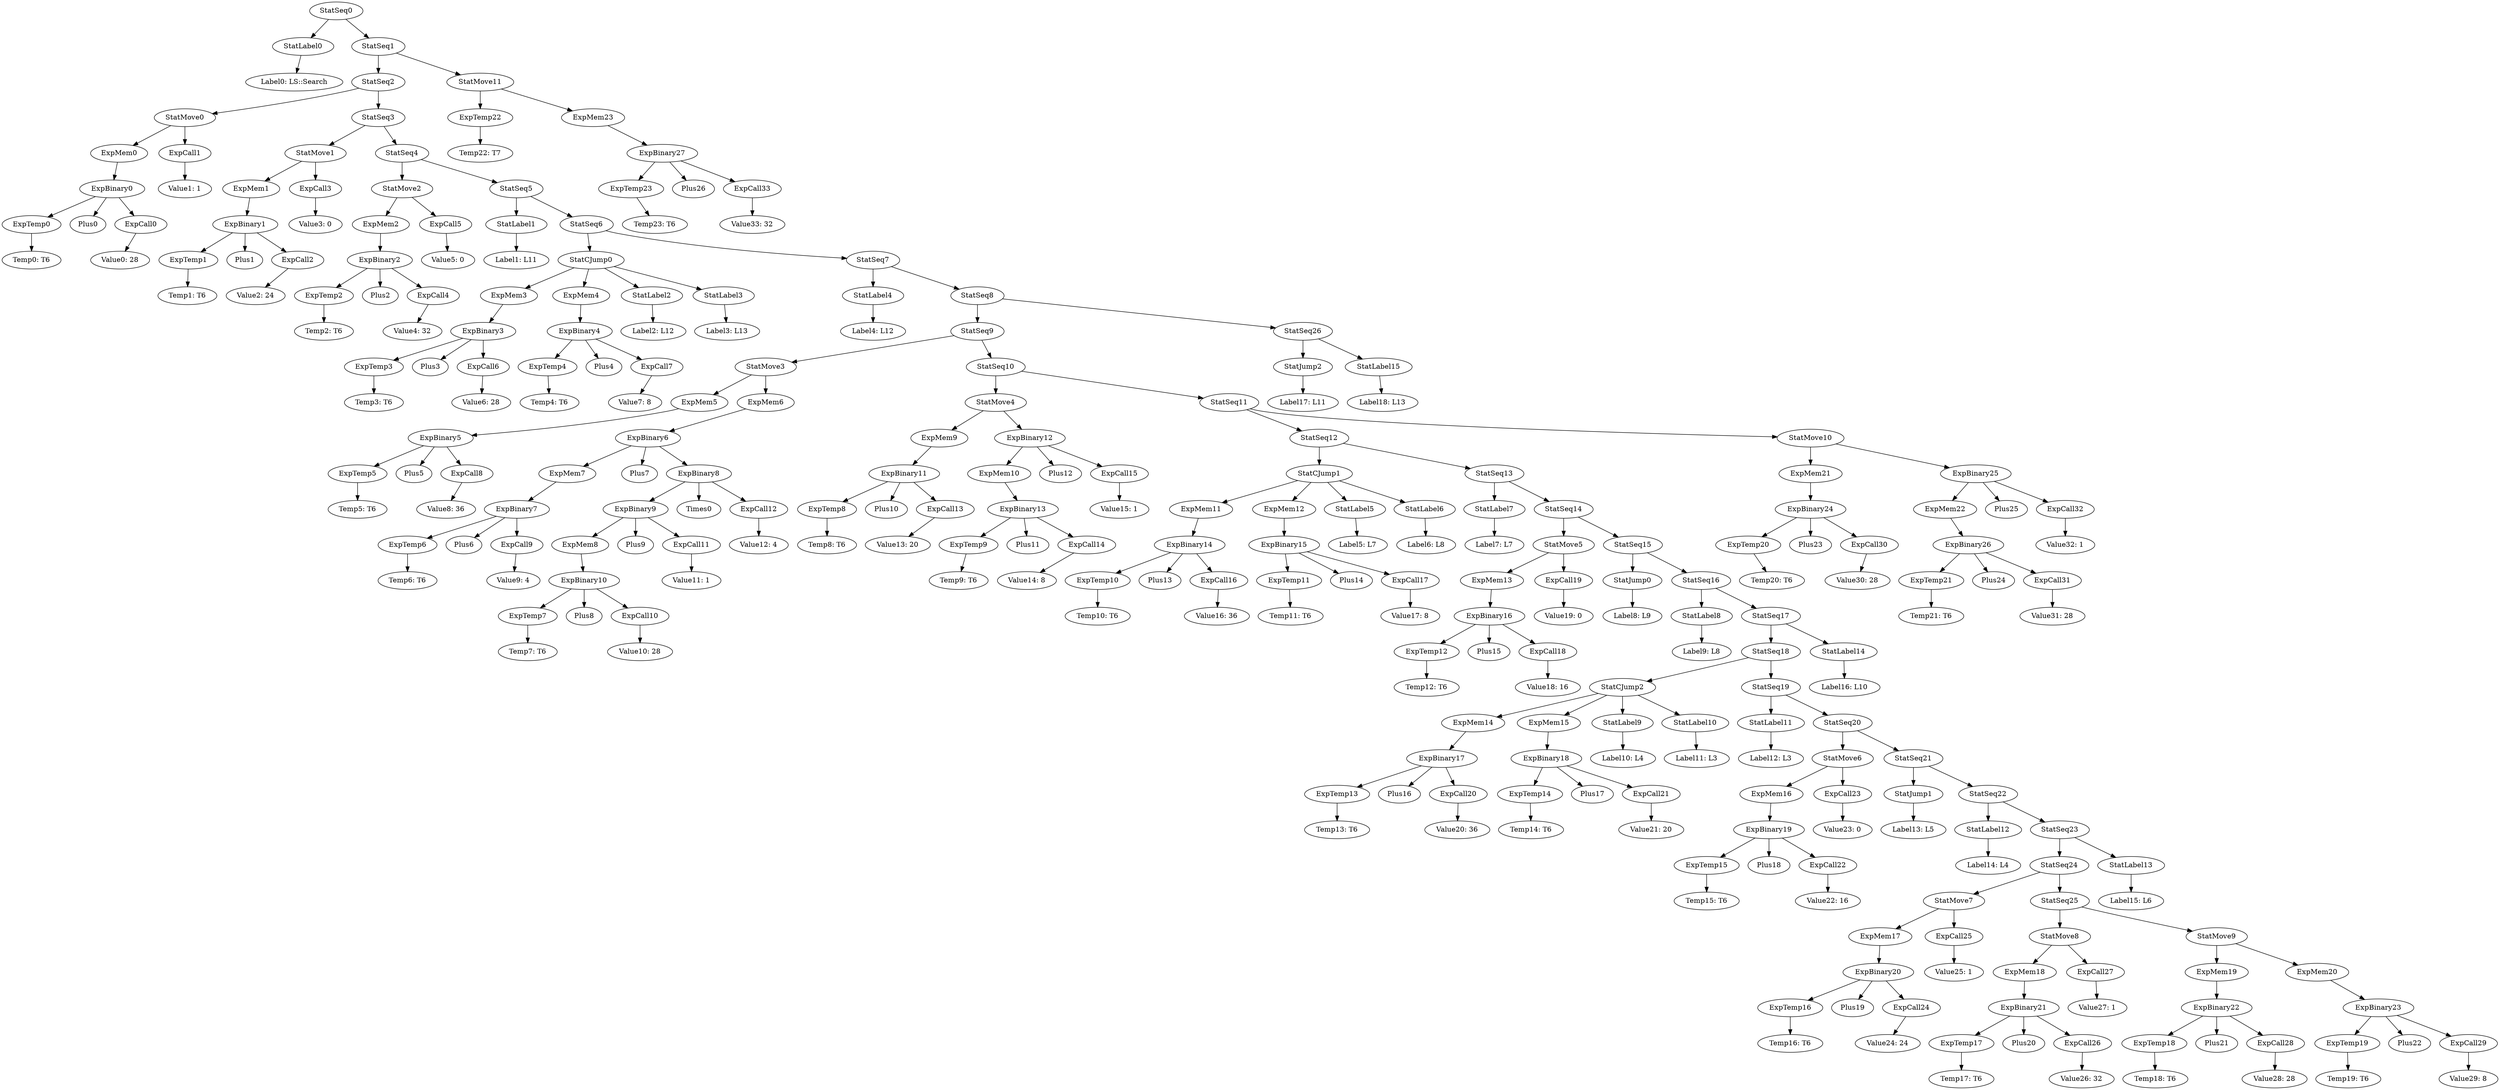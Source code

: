 digraph {
	ordering = out;
	ExpMem23 -> ExpBinary27;
	ExpCall33 -> "Value33: 32";
	ExpBinary27 -> ExpTemp23;
	ExpBinary27 -> Plus26;
	ExpBinary27 -> ExpCall33;
	ExpTemp22 -> "Temp22: T7";
	StatLabel15 -> "Label18: L13";
	StatSeq8 -> StatSeq9;
	StatSeq8 -> StatSeq26;
	ExpCall32 -> "Value32: 1";
	ExpBinary25 -> ExpMem22;
	ExpBinary25 -> Plus25;
	ExpBinary25 -> ExpCall32;
	ExpMem22 -> ExpBinary26;
	ExpCall31 -> "Value31: 28";
	ExpBinary26 -> ExpTemp21;
	ExpBinary26 -> Plus24;
	ExpBinary26 -> ExpCall31;
	ExpTemp21 -> "Temp21: T6";
	StatMove10 -> ExpMem21;
	StatMove10 -> ExpBinary25;
	ExpCall30 -> "Value30: 28";
	ExpBinary24 -> ExpTemp20;
	ExpBinary24 -> Plus23;
	ExpBinary24 -> ExpCall30;
	ExpTemp20 -> "Temp20: T6";
	StatLabel14 -> "Label16: L10";
	StatLabel13 -> "Label15: L6";
	ExpMem20 -> ExpBinary23;
	StatMove9 -> ExpMem19;
	StatMove9 -> ExpMem20;
	ExpCall28 -> "Value28: 28";
	StatSeq25 -> StatMove8;
	StatSeq25 -> StatMove9;
	ExpMem18 -> ExpBinary21;
	StatSeq24 -> StatMove7;
	StatSeq24 -> StatSeq25;
	StatMove7 -> ExpMem17;
	StatMove7 -> ExpCall25;
	ExpMem17 -> ExpBinary20;
	ExpCall24 -> "Value24: 24";
	ExpBinary20 -> ExpTemp16;
	ExpBinary20 -> Plus19;
	ExpBinary20 -> ExpCall24;
	StatSeq22 -> StatLabel12;
	StatSeq22 -> StatSeq23;
	StatLabel12 -> "Label14: L4";
	StatSeq21 -> StatJump1;
	StatSeq21 -> StatSeq22;
	StatSeq11 -> StatSeq12;
	StatSeq11 -> StatMove10;
	StatSeq20 -> StatMove6;
	StatSeq20 -> StatSeq21;
	ExpCall23 -> "Value23: 0";
	StatSeq26 -> StatJump2;
	StatSeq26 -> StatLabel15;
	ExpMem19 -> ExpBinary22;
	StatMove6 -> ExpMem16;
	StatMove6 -> ExpCall23;
	ExpBinary19 -> ExpTemp15;
	ExpBinary19 -> Plus18;
	ExpBinary19 -> ExpCall22;
	ExpTemp15 -> "Temp15: T6";
	StatSeq19 -> StatLabel11;
	StatSeq19 -> StatSeq20;
	StatSeq18 -> StatCJump2;
	StatSeq18 -> StatSeq19;
	StatJump2 -> "Label17: L11";
	StatLabel10 -> "Label11: L3";
	StatLabel9 -> "Label10: L4";
	ExpCall21 -> "Value21: 20";
	ExpBinary18 -> ExpTemp14;
	ExpBinary18 -> Plus17;
	ExpBinary18 -> ExpCall21;
	ExpTemp14 -> "Temp14: T6";
	ExpTemp16 -> "Temp16: T6";
	StatCJump2 -> ExpMem14;
	StatCJump2 -> ExpMem15;
	StatCJump2 -> StatLabel9;
	StatCJump2 -> StatLabel10;
	ExpMem14 -> ExpBinary17;
	ExpCall20 -> "Value20: 36";
	ExpTemp13 -> "Temp13: T6";
	ExpTemp6 -> "Temp6: T6";
	ExpBinary5 -> ExpTemp5;
	ExpBinary5 -> Plus5;
	ExpBinary5 -> ExpCall8;
	StatMove3 -> ExpMem5;
	StatMove3 -> ExpMem6;
	ExpMem3 -> ExpBinary3;
	StatMove8 -> ExpMem18;
	StatMove8 -> ExpCall27;
	StatLabel7 -> "Label7: L7";
	StatSeq6 -> StatCJump0;
	StatSeq6 -> StatSeq7;
	StatLabel8 -> "Label9: L8";
	ExpTemp3 -> "Temp3: T6";
	ExpCall27 -> "Value27: 1";
	StatSeq2 -> StatMove0;
	StatSeq2 -> StatSeq3;
	ExpMem0 -> ExpBinary0;
	ExpCall18 -> "Value18: 16";
	ExpCall8 -> "Value8: 36";
	ExpBinary1 -> ExpTemp1;
	ExpBinary1 -> Plus1;
	ExpBinary1 -> ExpCall2;
	ExpBinary2 -> ExpTemp2;
	ExpBinary2 -> Plus2;
	ExpBinary2 -> ExpCall4;
	StatSeq17 -> StatSeq18;
	StatSeq17 -> StatLabel14;
	ExpTemp19 -> "Temp19: T6";
	ExpBinary22 -> ExpTemp18;
	ExpBinary22 -> Plus21;
	ExpBinary22 -> ExpCall28;
	StatLabel0 -> "Label0: LS::Search";
	ExpMem5 -> ExpBinary5;
	ExpBinary12 -> ExpMem10;
	ExpBinary12 -> Plus12;
	ExpBinary12 -> ExpCall15;
	ExpMem15 -> ExpBinary18;
	ExpTemp8 -> "Temp8: T6";
	ExpCall13 -> "Value13: 20";
	ExpBinary17 -> ExpTemp13;
	ExpBinary17 -> Plus16;
	ExpBinary17 -> ExpCall20;
	ExpTemp5 -> "Temp5: T6";
	ExpTemp4 -> "Temp4: T6";
	StatLabel5 -> "Label5: L7";
	ExpBinary4 -> ExpTemp4;
	ExpBinary4 -> Plus4;
	ExpBinary4 -> ExpCall7;
	ExpTemp1 -> "Temp1: T6";
	ExpMem21 -> ExpBinary24;
	StatSeq0 -> StatLabel0;
	StatSeq0 -> StatSeq1;
	ExpTemp11 -> "Temp11: T6";
	ExpTemp0 -> "Temp0: T6";
	ExpTemp7 -> "Temp7: T6";
	StatLabel1 -> "Label1: L11";
	StatJump1 -> "Label13: L5";
	StatSeq4 -> StatMove2;
	StatSeq4 -> StatSeq5;
	ExpCall0 -> "Value0: 28";
	StatSeq9 -> StatMove3;
	StatSeq9 -> StatSeq10;
	StatSeq1 -> StatSeq2;
	StatSeq1 -> StatMove11;
	ExpMem2 -> ExpBinary2;
	ExpCall1 -> "Value1: 1";
	StatJump0 -> "Label8: L9";
	StatMove0 -> ExpMem0;
	StatMove0 -> ExpCall1;
	StatSeq3 -> StatMove1;
	StatSeq3 -> StatSeq4;
	StatLabel3 -> "Label3: L13";
	ExpBinary3 -> ExpTemp3;
	ExpBinary3 -> Plus3;
	ExpBinary3 -> ExpCall6;
	ExpMem7 -> ExpBinary7;
	StatSeq15 -> StatJump0;
	StatSeq15 -> StatSeq16;
	ExpBinary11 -> ExpTemp8;
	ExpBinary11 -> Plus10;
	ExpBinary11 -> ExpCall13;
	ExpMem4 -> ExpBinary4;
	ExpBinary0 -> ExpTemp0;
	ExpBinary0 -> Plus0;
	ExpBinary0 -> ExpCall0;
	ExpMem1 -> ExpBinary1;
	StatCJump0 -> ExpMem3;
	StatCJump0 -> ExpMem4;
	StatCJump0 -> StatLabel2;
	StatCJump0 -> StatLabel3;
	StatMove1 -> ExpMem1;
	StatMove1 -> ExpCall3;
	ExpTemp23 -> "Temp23: T6";
	ExpTemp17 -> "Temp17: T6";
	ExpMem9 -> ExpBinary11;
	StatSeq13 -> StatLabel7;
	StatSeq13 -> StatSeq14;
	ExpMem13 -> ExpBinary16;
	StatLabel11 -> "Label12: L3";
	ExpTemp2 -> "Temp2: T6";
	ExpBinary21 -> ExpTemp17;
	ExpBinary21 -> Plus20;
	ExpBinary21 -> ExpCall26;
	ExpCall5 -> "Value5: 0";
	ExpCall9 -> "Value9: 4";
	ExpMem16 -> ExpBinary19;
	ExpBinary6 -> ExpMem7;
	ExpBinary6 -> Plus7;
	ExpBinary6 -> ExpBinary8;
	ExpBinary10 -> ExpTemp7;
	ExpBinary10 -> Plus8;
	ExpBinary10 -> ExpCall10;
	ExpCall10 -> "Value10: 28";
	ExpMem8 -> ExpBinary10;
	ExpBinary7 -> ExpTemp6;
	ExpBinary7 -> Plus6;
	ExpBinary7 -> ExpCall9;
	ExpBinary9 -> ExpMem8;
	ExpBinary9 -> Plus9;
	ExpBinary9 -> ExpCall11;
	ExpCall4 -> "Value4: 32";
	ExpTemp9 -> "Temp9: T6";
	ExpCall11 -> "Value11: 1";
	ExpMem12 -> ExpBinary15;
	ExpBinary8 -> ExpBinary9;
	ExpBinary8 -> Times0;
	ExpBinary8 -> ExpCall12;
	ExpBinary23 -> ExpTemp19;
	ExpBinary23 -> Plus22;
	ExpBinary23 -> ExpCall29;
	StatMove2 -> ExpMem2;
	StatMove2 -> ExpCall5;
	ExpBinary13 -> ExpTemp9;
	ExpBinary13 -> Plus11;
	ExpBinary13 -> ExpCall14;
	ExpCall29 -> "Value29: 8";
	ExpMem6 -> ExpBinary6;
	ExpTemp18 -> "Temp18: T6";
	ExpCall25 -> "Value25: 1";
	ExpCall14 -> "Value14: 8";
	ExpCall26 -> "Value26: 32";
	ExpBinary16 -> ExpTemp12;
	ExpBinary16 -> Plus15;
	ExpBinary16 -> ExpCall18;
	ExpCall15 -> "Value15: 1";
	StatSeq10 -> StatMove4;
	StatSeq10 -> StatSeq11;
	StatSeq14 -> StatMove5;
	StatSeq14 -> StatSeq15;
	ExpCall6 -> "Value6: 28";
	ExpMem10 -> ExpBinary13;
	ExpTemp10 -> "Temp10: T6";
	StatSeq5 -> StatLabel1;
	StatSeq5 -> StatSeq6;
	ExpBinary14 -> ExpTemp10;
	ExpBinary14 -> Plus13;
	ExpBinary14 -> ExpCall16;
	StatSeq23 -> StatSeq24;
	StatSeq23 -> StatLabel13;
	StatLabel4 -> "Label4: L12";
	ExpCall16 -> "Value16: 36";
	StatMove11 -> ExpTemp22;
	StatMove11 -> ExpMem23;
	ExpMem11 -> ExpBinary14;
	ExpCall7 -> "Value7: 8";
	ExpCall19 -> "Value19: 0";
	ExpCall22 -> "Value22: 16";
	ExpCall3 -> "Value3: 0";
	StatCJump1 -> ExpMem11;
	StatCJump1 -> ExpMem12;
	StatCJump1 -> StatLabel5;
	StatCJump1 -> StatLabel6;
	ExpCall2 -> "Value2: 24";
	ExpBinary15 -> ExpTemp11;
	ExpBinary15 -> Plus14;
	ExpBinary15 -> ExpCall17;
	ExpCall17 -> "Value17: 8";
	ExpTemp12 -> "Temp12: T6";
	StatLabel6 -> "Label6: L8";
	StatSeq12 -> StatCJump1;
	StatSeq12 -> StatSeq13;
	StatLabel2 -> "Label2: L12";
	ExpCall12 -> "Value12: 4";
	StatMove4 -> ExpMem9;
	StatMove4 -> ExpBinary12;
	StatMove5 -> ExpMem13;
	StatMove5 -> ExpCall19;
	StatSeq7 -> StatLabel4;
	StatSeq7 -> StatSeq8;
	StatSeq16 -> StatLabel8;
	StatSeq16 -> StatSeq17;
}

